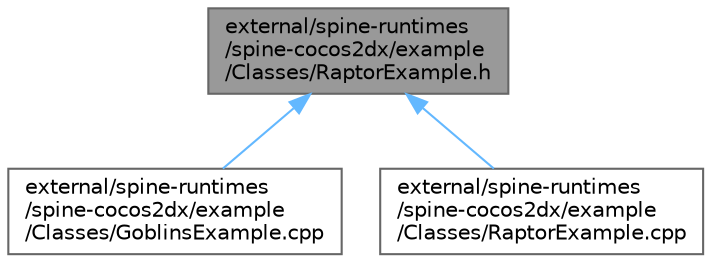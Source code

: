 digraph "external/spine-runtimes/spine-cocos2dx/example/Classes/RaptorExample.h"
{
 // LATEX_PDF_SIZE
  bgcolor="transparent";
  edge [fontname=Helvetica,fontsize=10,labelfontname=Helvetica,labelfontsize=10];
  node [fontname=Helvetica,fontsize=10,shape=box,height=0.2,width=0.4];
  Node1 [id="Node000001",label="external/spine-runtimes\l/spine-cocos2dx/example\l/Classes/RaptorExample.h",height=0.2,width=0.4,color="gray40", fillcolor="grey60", style="filled", fontcolor="black",tooltip=" "];
  Node1 -> Node2 [id="edge3_Node000001_Node000002",dir="back",color="steelblue1",style="solid",tooltip=" "];
  Node2 [id="Node000002",label="external/spine-runtimes\l/spine-cocos2dx/example\l/Classes/GoblinsExample.cpp",height=0.2,width=0.4,color="grey40", fillcolor="white", style="filled",URL="$_goblins_example_8cpp.html",tooltip=" "];
  Node1 -> Node3 [id="edge4_Node000001_Node000003",dir="back",color="steelblue1",style="solid",tooltip=" "];
  Node3 [id="Node000003",label="external/spine-runtimes\l/spine-cocos2dx/example\l/Classes/RaptorExample.cpp",height=0.2,width=0.4,color="grey40", fillcolor="white", style="filled",URL="$_raptor_example_8cpp.html",tooltip=" "];
}
